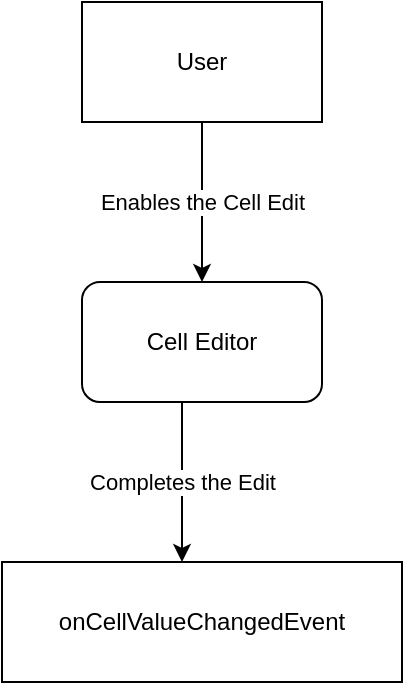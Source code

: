 <mxfile version="24.8.2">
  <diagram name="Page-1" id="90a13364-a465-7bf4-72fc-28e22215d7a0">
    <mxGraphModel dx="1026" dy="562" grid="1" gridSize="10" guides="1" tooltips="1" connect="1" arrows="1" fold="1" page="1" pageScale="1.5" pageWidth="1169" pageHeight="826" background="none" math="0" shadow="0">
      <root>
        <mxCell id="0" style=";html=1;" />
        <mxCell id="1" style=";html=1;" parent="0" />
        <mxCell id="Ar0YhepIN88lg4Nlt3Pr-1" value="User" style="rounded=0;whiteSpace=wrap;html=1;" vertex="1" parent="1">
          <mxGeometry x="170" y="170" width="120" height="60" as="geometry" />
        </mxCell>
        <mxCell id="Ar0YhepIN88lg4Nlt3Pr-6" value="" style="endArrow=classic;html=1;rounded=0;" edge="1" parent="1">
          <mxGeometry relative="1" as="geometry">
            <mxPoint x="230" y="230" as="sourcePoint" />
            <mxPoint x="230" y="310" as="targetPoint" />
          </mxGeometry>
        </mxCell>
        <mxCell id="Ar0YhepIN88lg4Nlt3Pr-7" value="Enables the Cell Edit" style="edgeLabel;resizable=0;html=1;;align=center;verticalAlign=middle;" connectable="0" vertex="1" parent="Ar0YhepIN88lg4Nlt3Pr-6">
          <mxGeometry relative="1" as="geometry" />
        </mxCell>
        <mxCell id="Ar0YhepIN88lg4Nlt3Pr-8" value="Cell Editor" style="rounded=1;whiteSpace=wrap;html=1;" vertex="1" parent="1">
          <mxGeometry x="170" y="310" width="120" height="60" as="geometry" />
        </mxCell>
        <mxCell id="Ar0YhepIN88lg4Nlt3Pr-11" value="" style="endArrow=classic;html=1;rounded=0;" edge="1" parent="1">
          <mxGeometry relative="1" as="geometry">
            <mxPoint x="220" y="370" as="sourcePoint" />
            <mxPoint x="220" y="450" as="targetPoint" />
          </mxGeometry>
        </mxCell>
        <mxCell id="Ar0YhepIN88lg4Nlt3Pr-12" value="Completes the Edit" style="edgeLabel;resizable=0;html=1;;align=center;verticalAlign=middle;" connectable="0" vertex="1" parent="Ar0YhepIN88lg4Nlt3Pr-11">
          <mxGeometry relative="1" as="geometry" />
        </mxCell>
        <mxCell id="Ar0YhepIN88lg4Nlt3Pr-14" value="onCellValueChangedEvent" style="rounded=0;whiteSpace=wrap;html=1;" vertex="1" parent="1">
          <mxGeometry x="130" y="450" width="200" height="60" as="geometry" />
        </mxCell>
      </root>
    </mxGraphModel>
  </diagram>
</mxfile>
